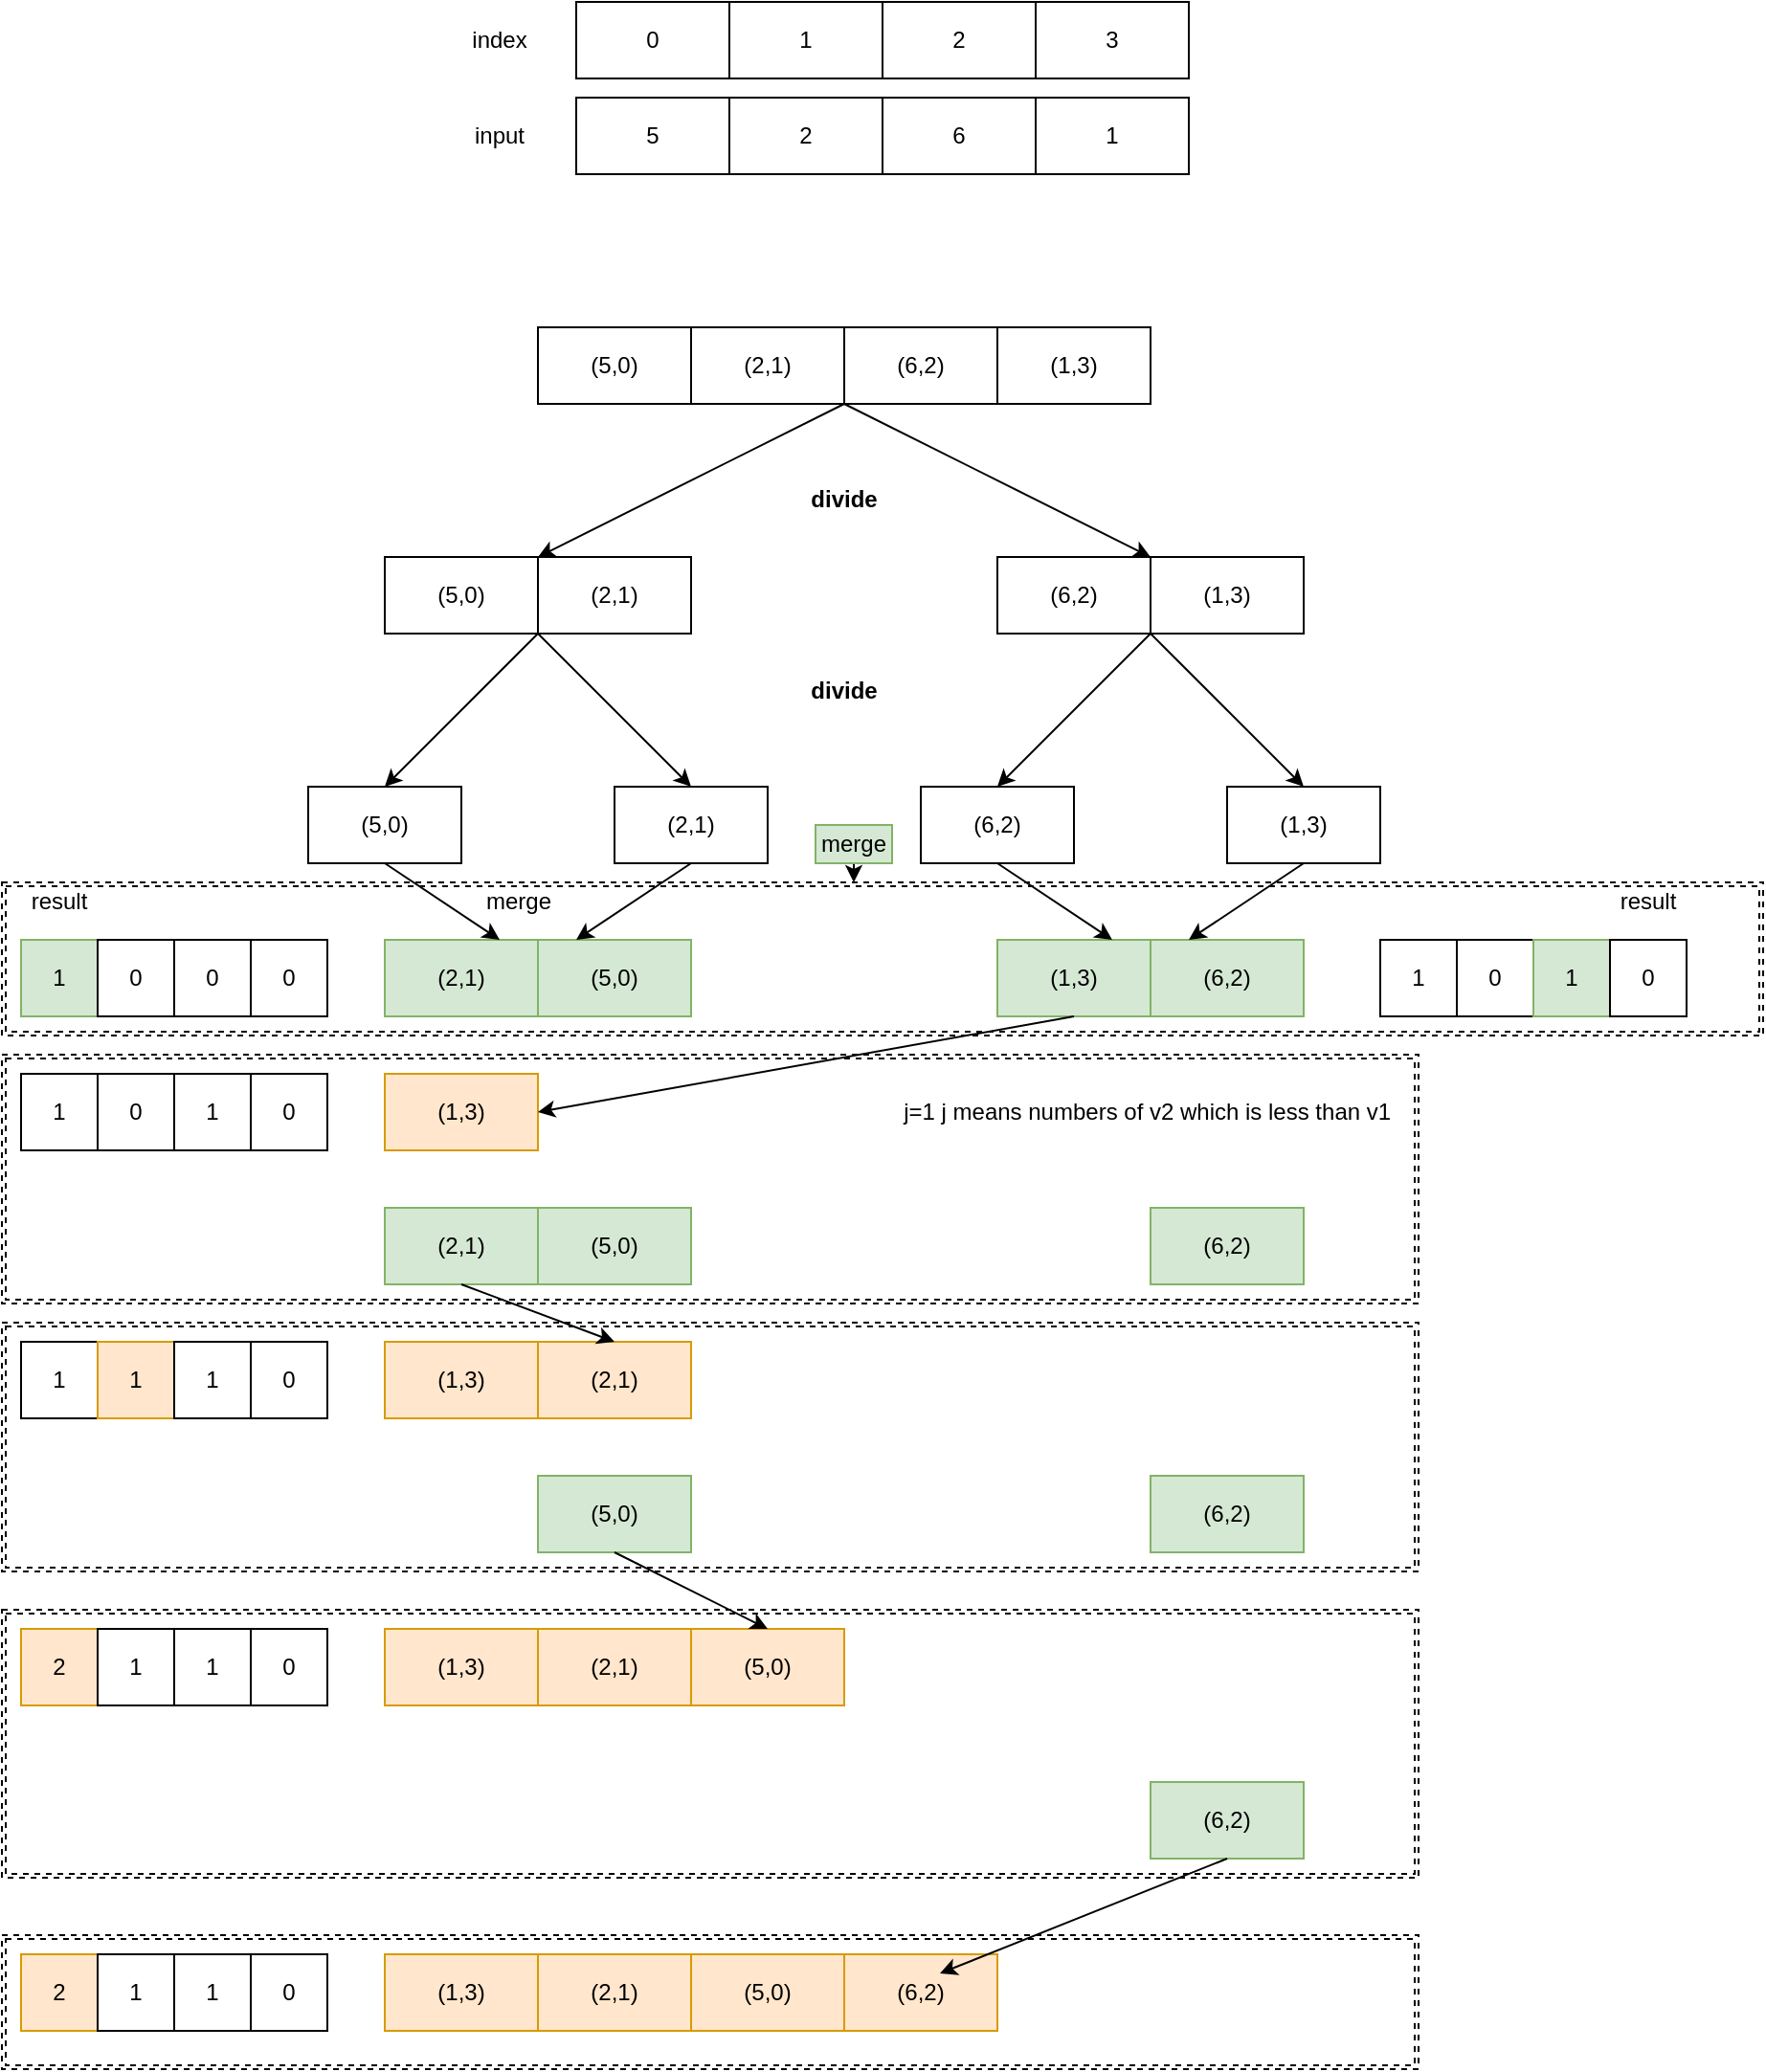<mxfile version="12.7.9" type="device"><diagram id="C5Dtc3ZZOO0uC5s1kzbM" name="Page-1"><mxGraphModel dx="1038" dy="631" grid="1" gridSize="10" guides="1" tooltips="1" connect="1" arrows="1" fold="1" page="1" pageScale="1" pageWidth="850" pageHeight="1100" math="0" shadow="0"><root><mxCell id="0"/><mxCell id="1" parent="0"/><mxCell id="0FT-ZtfNapVaUAJi-vHD-136" value="" style="shape=ext;double=1;rounded=0;whiteSpace=wrap;html=1;fillColor=none;gradientColor=#ffffff;dashed=1;" vertex="1" parent="1"><mxGeometry y="530" width="920" height="80" as="geometry"/></mxCell><mxCell id="0FT-ZtfNapVaUAJi-vHD-124" value="" style="shape=ext;double=1;rounded=0;whiteSpace=wrap;html=1;fillColor=none;gradientColor=#ffffff;dashed=1;" vertex="1" parent="1"><mxGeometry y="910" width="740" height="140" as="geometry"/></mxCell><mxCell id="0FT-ZtfNapVaUAJi-vHD-111" value="" style="shape=ext;double=1;rounded=0;whiteSpace=wrap;html=1;fillColor=none;gradientColor=#ffffff;dashed=1;" vertex="1" parent="1"><mxGeometry y="620" width="740" height="130" as="geometry"/></mxCell><mxCell id="0FT-ZtfNapVaUAJi-vHD-114" value="" style="shape=ext;double=1;rounded=0;whiteSpace=wrap;html=1;fillColor=none;gradientColor=#ffffff;dashed=1;" vertex="1" parent="1"><mxGeometry y="760" width="740" height="130" as="geometry"/></mxCell><mxCell id="0FT-ZtfNapVaUAJi-vHD-2" value="5" style="rounded=0;whiteSpace=wrap;html=1;" vertex="1" parent="1"><mxGeometry x="300" y="120" width="80" height="40" as="geometry"/></mxCell><mxCell id="0FT-ZtfNapVaUAJi-vHD-3" value="2" style="rounded=0;whiteSpace=wrap;html=1;" vertex="1" parent="1"><mxGeometry x="380" y="120" width="80" height="40" as="geometry"/></mxCell><mxCell id="0FT-ZtfNapVaUAJi-vHD-4" value="6" style="rounded=0;whiteSpace=wrap;html=1;" vertex="1" parent="1"><mxGeometry x="460" y="120" width="80" height="40" as="geometry"/></mxCell><mxCell id="0FT-ZtfNapVaUAJi-vHD-9" value="1" style="rounded=0;whiteSpace=wrap;html=1;" vertex="1" parent="1"><mxGeometry x="540" y="120" width="80" height="40" as="geometry"/></mxCell><mxCell id="0FT-ZtfNapVaUAJi-vHD-10" value="input" style="text;html=1;strokeColor=none;fillColor=none;align=center;verticalAlign=middle;whiteSpace=wrap;rounded=0;" vertex="1" parent="1"><mxGeometry x="240" y="130" width="40" height="20" as="geometry"/></mxCell><mxCell id="0FT-ZtfNapVaUAJi-vHD-11" value="index" style="text;html=1;strokeColor=none;fillColor=none;align=center;verticalAlign=middle;whiteSpace=wrap;rounded=0;" vertex="1" parent="1"><mxGeometry x="240" y="80" width="40" height="20" as="geometry"/></mxCell><mxCell id="0FT-ZtfNapVaUAJi-vHD-12" value="0" style="rounded=0;whiteSpace=wrap;html=1;" vertex="1" parent="1"><mxGeometry x="300" y="70" width="80" height="40" as="geometry"/></mxCell><mxCell id="0FT-ZtfNapVaUAJi-vHD-13" value="1" style="rounded=0;whiteSpace=wrap;html=1;" vertex="1" parent="1"><mxGeometry x="380" y="70" width="80" height="40" as="geometry"/></mxCell><mxCell id="0FT-ZtfNapVaUAJi-vHD-14" value="2" style="rounded=0;whiteSpace=wrap;html=1;" vertex="1" parent="1"><mxGeometry x="460" y="70" width="80" height="40" as="geometry"/></mxCell><mxCell id="0FT-ZtfNapVaUAJi-vHD-15" value="3" style="rounded=0;whiteSpace=wrap;html=1;" vertex="1" parent="1"><mxGeometry x="540" y="70" width="80" height="40" as="geometry"/></mxCell><mxCell id="0FT-ZtfNapVaUAJi-vHD-16" value="(5,0)" style="rounded=0;whiteSpace=wrap;html=1;" vertex="1" parent="1"><mxGeometry x="280" y="240" width="80" height="40" as="geometry"/></mxCell><mxCell id="0FT-ZtfNapVaUAJi-vHD-17" value="(2,1)" style="rounded=0;whiteSpace=wrap;html=1;" vertex="1" parent="1"><mxGeometry x="360" y="240" width="80" height="40" as="geometry"/></mxCell><mxCell id="0FT-ZtfNapVaUAJi-vHD-18" value="(6,2)" style="rounded=0;whiteSpace=wrap;html=1;" vertex="1" parent="1"><mxGeometry x="440" y="240" width="80" height="40" as="geometry"/></mxCell><mxCell id="0FT-ZtfNapVaUAJi-vHD-19" value="(1,3)" style="rounded=0;whiteSpace=wrap;html=1;" vertex="1" parent="1"><mxGeometry x="520" y="240" width="80" height="40" as="geometry"/></mxCell><mxCell id="0FT-ZtfNapVaUAJi-vHD-21" value="(5,0)" style="rounded=0;whiteSpace=wrap;html=1;" vertex="1" parent="1"><mxGeometry x="200" y="360" width="80" height="40" as="geometry"/></mxCell><mxCell id="0FT-ZtfNapVaUAJi-vHD-22" value="(2,1)" style="rounded=0;whiteSpace=wrap;html=1;" vertex="1" parent="1"><mxGeometry x="280" y="360" width="80" height="40" as="geometry"/></mxCell><mxCell id="0FT-ZtfNapVaUAJi-vHD-23" value="(6,2)" style="rounded=0;whiteSpace=wrap;html=1;" vertex="1" parent="1"><mxGeometry x="520" y="360" width="80" height="40" as="geometry"/></mxCell><mxCell id="0FT-ZtfNapVaUAJi-vHD-24" value="(1,3)" style="rounded=0;whiteSpace=wrap;html=1;" vertex="1" parent="1"><mxGeometry x="600" y="360" width="80" height="40" as="geometry"/></mxCell><mxCell id="0FT-ZtfNapVaUAJi-vHD-27" value="(5,0)" style="rounded=0;whiteSpace=wrap;html=1;" vertex="1" parent="1"><mxGeometry x="160" y="480" width="80" height="40" as="geometry"/></mxCell><mxCell id="0FT-ZtfNapVaUAJi-vHD-28" value="(2,1)" style="rounded=0;whiteSpace=wrap;html=1;" vertex="1" parent="1"><mxGeometry x="320" y="480" width="80" height="40" as="geometry"/></mxCell><mxCell id="0FT-ZtfNapVaUAJi-vHD-29" value="(6,2)" style="rounded=0;whiteSpace=wrap;html=1;" vertex="1" parent="1"><mxGeometry x="480" y="480" width="80" height="40" as="geometry"/></mxCell><mxCell id="0FT-ZtfNapVaUAJi-vHD-30" value="(1,3)" style="rounded=0;whiteSpace=wrap;html=1;" vertex="1" parent="1"><mxGeometry x="640" y="480" width="80" height="40" as="geometry"/></mxCell><mxCell id="0FT-ZtfNapVaUAJi-vHD-36" value="(2,1)" style="rounded=0;whiteSpace=wrap;html=1;fillColor=#d5e8d4;strokeColor=#82b366;" vertex="1" parent="1"><mxGeometry x="200" y="560" width="80" height="40" as="geometry"/></mxCell><mxCell id="0FT-ZtfNapVaUAJi-vHD-77" value="(2,1)" style="rounded=0;whiteSpace=wrap;html=1;fillColor=#d5e8d4;strokeColor=#82b366;" vertex="1" parent="1"><mxGeometry x="200" y="700" width="80" height="40" as="geometry"/></mxCell><mxCell id="0FT-ZtfNapVaUAJi-vHD-37" value="(5,0)" style="rounded=0;whiteSpace=wrap;html=1;fillColor=#d5e8d4;strokeColor=#82b366;" vertex="1" parent="1"><mxGeometry x="280" y="560" width="80" height="40" as="geometry"/></mxCell><mxCell id="0FT-ZtfNapVaUAJi-vHD-39" value="" style="endArrow=classic;html=1;exitX=0.5;exitY=1;exitDx=0;exitDy=0;entryX=0.75;entryY=0;entryDx=0;entryDy=0;" edge="1" parent="1" source="0FT-ZtfNapVaUAJi-vHD-27" target="0FT-ZtfNapVaUAJi-vHD-36"><mxGeometry width="50" height="50" relative="1" as="geometry"><mxPoint x="440" y="440" as="sourcePoint"/><mxPoint x="490" y="390" as="targetPoint"/></mxGeometry></mxCell><mxCell id="0FT-ZtfNapVaUAJi-vHD-40" value="" style="endArrow=classic;html=1;exitX=0.5;exitY=1;exitDx=0;exitDy=0;entryX=0.25;entryY=0;entryDx=0;entryDy=0;" edge="1" parent="1" source="0FT-ZtfNapVaUAJi-vHD-28" target="0FT-ZtfNapVaUAJi-vHD-37"><mxGeometry width="50" height="50" relative="1" as="geometry"><mxPoint x="210" y="530" as="sourcePoint"/><mxPoint x="250" y="580" as="targetPoint"/></mxGeometry></mxCell><mxCell id="0FT-ZtfNapVaUAJi-vHD-41" value="merge" style="text;html=1;strokeColor=none;fillColor=none;align=center;verticalAlign=middle;whiteSpace=wrap;rounded=0;" vertex="1" parent="1"><mxGeometry x="250" y="530" width="40" height="20" as="geometry"/></mxCell><mxCell id="0FT-ZtfNapVaUAJi-vHD-42" value="1" style="rounded=0;whiteSpace=wrap;html=1;fillColor=#d5e8d4;strokeColor=#82b366;" vertex="1" parent="1"><mxGeometry x="10" y="560" width="40" height="40" as="geometry"/></mxCell><mxCell id="0FT-ZtfNapVaUAJi-vHD-43" value="0" style="rounded=0;whiteSpace=wrap;html=1;" vertex="1" parent="1"><mxGeometry x="50" y="560" width="40" height="40" as="geometry"/></mxCell><mxCell id="0FT-ZtfNapVaUAJi-vHD-44" value="0" style="rounded=0;whiteSpace=wrap;html=1;" vertex="1" parent="1"><mxGeometry x="90" y="560" width="40" height="40" as="geometry"/></mxCell><mxCell id="0FT-ZtfNapVaUAJi-vHD-45" value="0" style="rounded=0;whiteSpace=wrap;html=1;" vertex="1" parent="1"><mxGeometry x="130" y="560" width="40" height="40" as="geometry"/></mxCell><mxCell id="0FT-ZtfNapVaUAJi-vHD-46" value="(1,3)" style="rounded=0;whiteSpace=wrap;html=1;fillColor=#d5e8d4;strokeColor=#82b366;" vertex="1" parent="1"><mxGeometry x="520" y="560" width="80" height="40" as="geometry"/></mxCell><mxCell id="0FT-ZtfNapVaUAJi-vHD-47" value="(6,2)" style="rounded=0;whiteSpace=wrap;html=1;fillColor=#d5e8d4;strokeColor=#82b366;" vertex="1" parent="1"><mxGeometry x="600" y="560" width="80" height="40" as="geometry"/></mxCell><mxCell id="0FT-ZtfNapVaUAJi-vHD-48" value="" style="endArrow=classic;html=1;exitX=0.5;exitY=1;exitDx=0;exitDy=0;entryX=0.75;entryY=0;entryDx=0;entryDy=0;" edge="1" parent="1" source="0FT-ZtfNapVaUAJi-vHD-29" target="0FT-ZtfNapVaUAJi-vHD-46"><mxGeometry width="50" height="50" relative="1" as="geometry"><mxPoint x="210" y="530" as="sourcePoint"/><mxPoint x="270" y="570" as="targetPoint"/></mxGeometry></mxCell><mxCell id="0FT-ZtfNapVaUAJi-vHD-50" value="" style="endArrow=classic;html=1;exitX=0.5;exitY=1;exitDx=0;exitDy=0;entryX=0.25;entryY=0;entryDx=0;entryDy=0;" edge="1" parent="1"><mxGeometry width="50" height="50" relative="1" as="geometry"><mxPoint x="680" y="520" as="sourcePoint"/><mxPoint x="620" y="560" as="targetPoint"/></mxGeometry></mxCell><mxCell id="0FT-ZtfNapVaUAJi-vHD-51" value="1" style="rounded=0;whiteSpace=wrap;html=1;" vertex="1" parent="1"><mxGeometry x="720" y="560" width="40" height="40" as="geometry"/></mxCell><mxCell id="0FT-ZtfNapVaUAJi-vHD-52" value="0" style="rounded=0;whiteSpace=wrap;html=1;" vertex="1" parent="1"><mxGeometry x="760" y="560" width="40" height="40" as="geometry"/></mxCell><mxCell id="0FT-ZtfNapVaUAJi-vHD-53" value="1" style="rounded=0;whiteSpace=wrap;html=1;fillColor=#d5e8d4;strokeColor=#82b366;" vertex="1" parent="1"><mxGeometry x="800" y="560" width="40" height="40" as="geometry"/></mxCell><mxCell id="0FT-ZtfNapVaUAJi-vHD-54" value="0" style="rounded=0;whiteSpace=wrap;html=1;" vertex="1" parent="1"><mxGeometry x="840" y="560" width="40" height="40" as="geometry"/></mxCell><mxCell id="0FT-ZtfNapVaUAJi-vHD-55" value="" style="endArrow=classic;html=1;exitX=1;exitY=1;exitDx=0;exitDy=0;entryX=0;entryY=0;entryDx=0;entryDy=0;" edge="1" parent="1" source="0FT-ZtfNapVaUAJi-vHD-17" target="0FT-ZtfNapVaUAJi-vHD-22"><mxGeometry width="50" height="50" relative="1" as="geometry"><mxPoint x="440" y="340" as="sourcePoint"/><mxPoint x="490" y="290" as="targetPoint"/></mxGeometry></mxCell><mxCell id="0FT-ZtfNapVaUAJi-vHD-56" value="" style="endArrow=classic;html=1;entryX=0;entryY=0;entryDx=0;entryDy=0;" edge="1" parent="1" target="0FT-ZtfNapVaUAJi-vHD-24"><mxGeometry width="50" height="50" relative="1" as="geometry"><mxPoint x="440" y="280" as="sourcePoint"/><mxPoint x="830" y="280" as="targetPoint"/></mxGeometry></mxCell><mxCell id="0FT-ZtfNapVaUAJi-vHD-57" value="" style="endArrow=classic;html=1;exitX=0;exitY=1;exitDx=0;exitDy=0;entryX=0.5;entryY=0;entryDx=0;entryDy=0;" edge="1" parent="1" source="0FT-ZtfNapVaUAJi-vHD-22" target="0FT-ZtfNapVaUAJi-vHD-27"><mxGeometry width="50" height="50" relative="1" as="geometry"><mxPoint x="240" y="480" as="sourcePoint"/><mxPoint x="290" y="430" as="targetPoint"/></mxGeometry></mxCell><mxCell id="0FT-ZtfNapVaUAJi-vHD-58" value="" style="endArrow=classic;html=1;exitX=1;exitY=1;exitDx=0;exitDy=0;entryX=0.5;entryY=0;entryDx=0;entryDy=0;" edge="1" parent="1" source="0FT-ZtfNapVaUAJi-vHD-21" target="0FT-ZtfNapVaUAJi-vHD-28"><mxGeometry width="50" height="50" relative="1" as="geometry"><mxPoint x="290" y="450" as="sourcePoint"/><mxPoint x="340" y="400" as="targetPoint"/></mxGeometry></mxCell><mxCell id="0FT-ZtfNapVaUAJi-vHD-59" value="" style="endArrow=classic;html=1;exitX=1;exitY=1;exitDx=0;exitDy=0;entryX=0.5;entryY=0;entryDx=0;entryDy=0;" edge="1" parent="1" source="0FT-ZtfNapVaUAJi-vHD-23" target="0FT-ZtfNapVaUAJi-vHD-29"><mxGeometry width="50" height="50" relative="1" as="geometry"><mxPoint x="670" y="500" as="sourcePoint"/><mxPoint x="720" y="450" as="targetPoint"/></mxGeometry></mxCell><mxCell id="0FT-ZtfNapVaUAJi-vHD-60" value="" style="endArrow=classic;html=1;entryX=0.5;entryY=0;entryDx=0;entryDy=0;" edge="1" parent="1" target="0FT-ZtfNapVaUAJi-vHD-30"><mxGeometry width="50" height="50" relative="1" as="geometry"><mxPoint x="600" y="400" as="sourcePoint"/><mxPoint x="530" y="490" as="targetPoint"/></mxGeometry></mxCell><mxCell id="0FT-ZtfNapVaUAJi-vHD-62" value="result" style="text;html=1;strokeColor=none;fillColor=none;align=center;verticalAlign=middle;whiteSpace=wrap;rounded=0;" vertex="1" parent="1"><mxGeometry x="10" y="530" width="40" height="20" as="geometry"/></mxCell><mxCell id="0FT-ZtfNapVaUAJi-vHD-63" value="result" style="text;html=1;strokeColor=none;fillColor=none;align=center;verticalAlign=middle;whiteSpace=wrap;rounded=0;" vertex="1" parent="1"><mxGeometry x="840" y="530" width="40" height="20" as="geometry"/></mxCell><mxCell id="0FT-ZtfNapVaUAJi-vHD-64" value="(1,3)" style="rounded=0;whiteSpace=wrap;html=1;fillColor=#ffe6cc;strokeColor=#d79b00;" vertex="1" parent="1"><mxGeometry x="200" y="630" width="80" height="40" as="geometry"/></mxCell><mxCell id="0FT-ZtfNapVaUAJi-vHD-68" value="divide" style="text;html=1;strokeColor=none;fillColor=none;align=center;verticalAlign=middle;whiteSpace=wrap;rounded=0;fontStyle=1" vertex="1" parent="1"><mxGeometry x="420" y="320" width="40" height="20" as="geometry"/></mxCell><mxCell id="0FT-ZtfNapVaUAJi-vHD-69" value="divide" style="text;html=1;strokeColor=none;fillColor=none;align=center;verticalAlign=middle;whiteSpace=wrap;rounded=0;fontStyle=1" vertex="1" parent="1"><mxGeometry x="420" y="420" width="40" height="20" as="geometry"/></mxCell><mxCell id="0FT-ZtfNapVaUAJi-vHD-138" value="" style="edgeStyle=orthogonalEdgeStyle;rounded=0;orthogonalLoop=1;jettySize=auto;html=1;" edge="1" parent="1" source="0FT-ZtfNapVaUAJi-vHD-70" target="0FT-ZtfNapVaUAJi-vHD-136"><mxGeometry relative="1" as="geometry"><Array as="points"><mxPoint x="445" y="530"/><mxPoint x="445" y="530"/></Array></mxGeometry></mxCell><mxCell id="0FT-ZtfNapVaUAJi-vHD-70" value="merge" style="text;html=1;strokeColor=#82b366;fillColor=#d5e8d4;align=center;verticalAlign=middle;whiteSpace=wrap;rounded=0;" vertex="1" parent="1"><mxGeometry x="425" y="500" width="40" height="20" as="geometry"/></mxCell><mxCell id="0FT-ZtfNapVaUAJi-vHD-74" value="(5,0)" style="rounded=0;whiteSpace=wrap;html=1;fillColor=#d5e8d4;strokeColor=#82b366;" vertex="1" parent="1"><mxGeometry x="280" y="700" width="80" height="40" as="geometry"/></mxCell><mxCell id="0FT-ZtfNapVaUAJi-vHD-83" value="" style="endArrow=classic;html=1;entryX=1;entryY=0.5;entryDx=0;entryDy=0;exitX=0.5;exitY=1;exitDx=0;exitDy=0;" edge="1" parent="1" source="0FT-ZtfNapVaUAJi-vHD-46" target="0FT-ZtfNapVaUAJi-vHD-64"><mxGeometry width="50" height="50" relative="1" as="geometry"><mxPoint x="450" y="540" as="sourcePoint"/><mxPoint x="500" y="490" as="targetPoint"/></mxGeometry></mxCell><mxCell id="0FT-ZtfNapVaUAJi-vHD-84" value="(6,2)" style="rounded=0;whiteSpace=wrap;html=1;fillColor=#d5e8d4;strokeColor=#82b366;" vertex="1" parent="1"><mxGeometry x="600" y="700" width="80" height="40" as="geometry"/></mxCell><mxCell id="0FT-ZtfNapVaUAJi-vHD-85" value="(1,3)" style="rounded=0;whiteSpace=wrap;html=1;fillColor=#ffe6cc;strokeColor=#d79b00;" vertex="1" parent="1"><mxGeometry x="200" y="770" width="80" height="40" as="geometry"/></mxCell><mxCell id="0FT-ZtfNapVaUAJi-vHD-86" value="(2,1)" style="rounded=0;whiteSpace=wrap;html=1;fillColor=#ffe6cc;strokeColor=#d79b00;" vertex="1" parent="1"><mxGeometry x="280" y="770" width="80" height="40" as="geometry"/></mxCell><mxCell id="0FT-ZtfNapVaUAJi-vHD-87" value="" style="endArrow=classic;html=1;entryX=0.5;entryY=0;entryDx=0;entryDy=0;exitX=0.5;exitY=1;exitDx=0;exitDy=0;" edge="1" parent="1" source="0FT-ZtfNapVaUAJi-vHD-77" target="0FT-ZtfNapVaUAJi-vHD-86"><mxGeometry width="50" height="50" relative="1" as="geometry"><mxPoint x="-160" y="820" as="sourcePoint"/><mxPoint x="-110" y="770" as="targetPoint"/></mxGeometry></mxCell><mxCell id="0FT-ZtfNapVaUAJi-vHD-91" value="(6,2)" style="rounded=0;whiteSpace=wrap;html=1;fillColor=#d5e8d4;strokeColor=#82b366;" vertex="1" parent="1"><mxGeometry x="600" y="700" width="80" height="40" as="geometry"/></mxCell><mxCell id="0FT-ZtfNapVaUAJi-vHD-92" value="(6,2)" style="rounded=0;whiteSpace=wrap;html=1;fillColor=#d5e8d4;strokeColor=#82b366;" vertex="1" parent="1"><mxGeometry x="600" y="840" width="80" height="40" as="geometry"/></mxCell><mxCell id="0FT-ZtfNapVaUAJi-vHD-93" value="(5,0)" style="rounded=0;whiteSpace=wrap;html=1;fillColor=#d5e8d4;strokeColor=#82b366;" vertex="1" parent="1"><mxGeometry x="280" y="840" width="80" height="40" as="geometry"/></mxCell><mxCell id="0FT-ZtfNapVaUAJi-vHD-102" value="1" style="rounded=0;whiteSpace=wrap;html=1;" vertex="1" parent="1"><mxGeometry x="10" y="630" width="40" height="40" as="geometry"/></mxCell><mxCell id="0FT-ZtfNapVaUAJi-vHD-103" value="0" style="rounded=0;whiteSpace=wrap;html=1;" vertex="1" parent="1"><mxGeometry x="50" y="630" width="40" height="40" as="geometry"/></mxCell><mxCell id="0FT-ZtfNapVaUAJi-vHD-104" value="1" style="rounded=0;whiteSpace=wrap;html=1;" vertex="1" parent="1"><mxGeometry x="90" y="630" width="40" height="40" as="geometry"/></mxCell><mxCell id="0FT-ZtfNapVaUAJi-vHD-105" value="0" style="rounded=0;whiteSpace=wrap;html=1;" vertex="1" parent="1"><mxGeometry x="130" y="630" width="40" height="40" as="geometry"/></mxCell><mxCell id="0FT-ZtfNapVaUAJi-vHD-106" value="1" style="rounded=0;whiteSpace=wrap;html=1;" vertex="1" parent="1"><mxGeometry x="10" y="770" width="40" height="40" as="geometry"/></mxCell><mxCell id="0FT-ZtfNapVaUAJi-vHD-107" value="1" style="rounded=0;whiteSpace=wrap;html=1;fillColor=#ffe6cc;strokeColor=#d79b00;" vertex="1" parent="1"><mxGeometry x="50" y="770" width="40" height="40" as="geometry"/></mxCell><mxCell id="0FT-ZtfNapVaUAJi-vHD-108" value="1" style="rounded=0;whiteSpace=wrap;html=1;" vertex="1" parent="1"><mxGeometry x="90" y="770" width="40" height="40" as="geometry"/></mxCell><mxCell id="0FT-ZtfNapVaUAJi-vHD-109" value="0" style="rounded=0;whiteSpace=wrap;html=1;" vertex="1" parent="1"><mxGeometry x="130" y="770" width="40" height="40" as="geometry"/></mxCell><mxCell id="0FT-ZtfNapVaUAJi-vHD-115" value="(1,3)" style="rounded=0;whiteSpace=wrap;html=1;fillColor=#ffe6cc;strokeColor=#d79b00;" vertex="1" parent="1"><mxGeometry x="200" y="920" width="80" height="40" as="geometry"/></mxCell><mxCell id="0FT-ZtfNapVaUAJi-vHD-116" value="(2,1)" style="rounded=0;whiteSpace=wrap;html=1;fillColor=#ffe6cc;strokeColor=#d79b00;" vertex="1" parent="1"><mxGeometry x="280" y="920" width="80" height="40" as="geometry"/></mxCell><mxCell id="0FT-ZtfNapVaUAJi-vHD-117" value="(5,0)" style="rounded=0;whiteSpace=wrap;html=1;fillColor=#ffe6cc;strokeColor=#d79b00;" vertex="1" parent="1"><mxGeometry x="360" y="920" width="80" height="40" as="geometry"/></mxCell><mxCell id="0FT-ZtfNapVaUAJi-vHD-118" value="" style="endArrow=classic;html=1;exitX=0.5;exitY=1;exitDx=0;exitDy=0;entryX=0.5;entryY=0;entryDx=0;entryDy=0;" edge="1" parent="1" source="0FT-ZtfNapVaUAJi-vHD-93" target="0FT-ZtfNapVaUAJi-vHD-117"><mxGeometry width="50" height="50" relative="1" as="geometry"><mxPoint x="380" y="740" as="sourcePoint"/><mxPoint x="430" y="690" as="targetPoint"/></mxGeometry></mxCell><mxCell id="0FT-ZtfNapVaUAJi-vHD-119" value="(6,2)" style="rounded=0;whiteSpace=wrap;html=1;fillColor=#d5e8d4;strokeColor=#82b366;" vertex="1" parent="1"><mxGeometry x="600" y="1000" width="80" height="40" as="geometry"/></mxCell><mxCell id="0FT-ZtfNapVaUAJi-vHD-120" value="2" style="rounded=0;whiteSpace=wrap;html=1;fillColor=#ffe6cc;strokeColor=#d79b00;" vertex="1" parent="1"><mxGeometry x="10" y="920" width="40" height="40" as="geometry"/></mxCell><mxCell id="0FT-ZtfNapVaUAJi-vHD-121" value="1" style="rounded=0;whiteSpace=wrap;html=1;" vertex="1" parent="1"><mxGeometry x="50" y="920" width="40" height="40" as="geometry"/></mxCell><mxCell id="0FT-ZtfNapVaUAJi-vHD-122" value="1" style="rounded=0;whiteSpace=wrap;html=1;" vertex="1" parent="1"><mxGeometry x="90" y="920" width="40" height="40" as="geometry"/></mxCell><mxCell id="0FT-ZtfNapVaUAJi-vHD-123" value="0" style="rounded=0;whiteSpace=wrap;html=1;" vertex="1" parent="1"><mxGeometry x="130" y="920" width="40" height="40" as="geometry"/></mxCell><mxCell id="0FT-ZtfNapVaUAJi-vHD-125" value="" style="shape=ext;double=1;rounded=0;whiteSpace=wrap;html=1;fillColor=none;gradientColor=#ffffff;dashed=1;" vertex="1" parent="1"><mxGeometry y="1080" width="740" height="70" as="geometry"/></mxCell><mxCell id="0FT-ZtfNapVaUAJi-vHD-126" value="(1,3)" style="rounded=0;whiteSpace=wrap;html=1;fillColor=#ffe6cc;strokeColor=#d79b00;" vertex="1" parent="1"><mxGeometry x="200" y="1090" width="80" height="40" as="geometry"/></mxCell><mxCell id="0FT-ZtfNapVaUAJi-vHD-127" value="(2,1)" style="rounded=0;whiteSpace=wrap;html=1;fillColor=#ffe6cc;strokeColor=#d79b00;" vertex="1" parent="1"><mxGeometry x="280" y="1090" width="80" height="40" as="geometry"/></mxCell><mxCell id="0FT-ZtfNapVaUAJi-vHD-128" value="(5,0)" style="rounded=0;whiteSpace=wrap;html=1;fillColor=#ffe6cc;strokeColor=#d79b00;" vertex="1" parent="1"><mxGeometry x="360" y="1090" width="80" height="40" as="geometry"/></mxCell><mxCell id="0FT-ZtfNapVaUAJi-vHD-129" value="(6,2)" style="rounded=0;whiteSpace=wrap;html=1;fillColor=#ffe6cc;strokeColor=#d79b00;" vertex="1" parent="1"><mxGeometry x="440" y="1090" width="80" height="40" as="geometry"/></mxCell><mxCell id="0FT-ZtfNapVaUAJi-vHD-130" value="2" style="rounded=0;whiteSpace=wrap;html=1;fillColor=#ffe6cc;strokeColor=#d79b00;" vertex="1" parent="1"><mxGeometry x="10" y="1090" width="40" height="40" as="geometry"/></mxCell><mxCell id="0FT-ZtfNapVaUAJi-vHD-131" value="1" style="rounded=0;whiteSpace=wrap;html=1;" vertex="1" parent="1"><mxGeometry x="50" y="1090" width="40" height="40" as="geometry"/></mxCell><mxCell id="0FT-ZtfNapVaUAJi-vHD-132" value="1" style="rounded=0;whiteSpace=wrap;html=1;" vertex="1" parent="1"><mxGeometry x="90" y="1090" width="40" height="40" as="geometry"/></mxCell><mxCell id="0FT-ZtfNapVaUAJi-vHD-133" value="0" style="rounded=0;whiteSpace=wrap;html=1;" vertex="1" parent="1"><mxGeometry x="130" y="1090" width="40" height="40" as="geometry"/></mxCell><mxCell id="0FT-ZtfNapVaUAJi-vHD-135" value="" style="endArrow=classic;html=1;entryX=0.625;entryY=0.25;entryDx=0;entryDy=0;entryPerimeter=0;exitX=0.5;exitY=1;exitDx=0;exitDy=0;" edge="1" parent="1" source="0FT-ZtfNapVaUAJi-vHD-119" target="0FT-ZtfNapVaUAJi-vHD-129"><mxGeometry width="50" height="50" relative="1" as="geometry"><mxPoint x="380" y="940" as="sourcePoint"/><mxPoint x="430" y="890" as="targetPoint"/></mxGeometry></mxCell><mxCell id="0FT-ZtfNapVaUAJi-vHD-139" value="j=1 j means numbers of v2 which is less than v1&amp;nbsp;" style="text;html=1;strokeColor=none;fillColor=none;align=center;verticalAlign=middle;whiteSpace=wrap;rounded=0;dashed=1;" vertex="1" parent="1"><mxGeometry x="460" y="640" width="280" height="20" as="geometry"/></mxCell></root></mxGraphModel></diagram></mxfile>